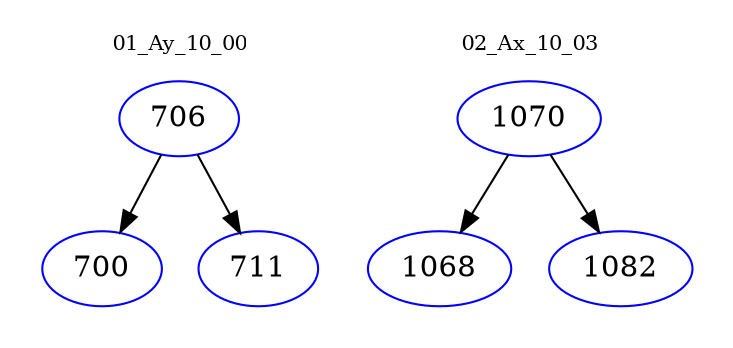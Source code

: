 digraph{
subgraph cluster_0 {
color = white
label = "01_Ay_10_00";
fontsize=10;
T0_706 [label="706", color="blue"]
T0_706 -> T0_700 [color="black"]
T0_700 [label="700", color="blue"]
T0_706 -> T0_711 [color="black"]
T0_711 [label="711", color="blue"]
}
subgraph cluster_1 {
color = white
label = "02_Ax_10_03";
fontsize=10;
T1_1070 [label="1070", color="blue"]
T1_1070 -> T1_1068 [color="black"]
T1_1068 [label="1068", color="blue"]
T1_1070 -> T1_1082 [color="black"]
T1_1082 [label="1082", color="blue"]
}
}
